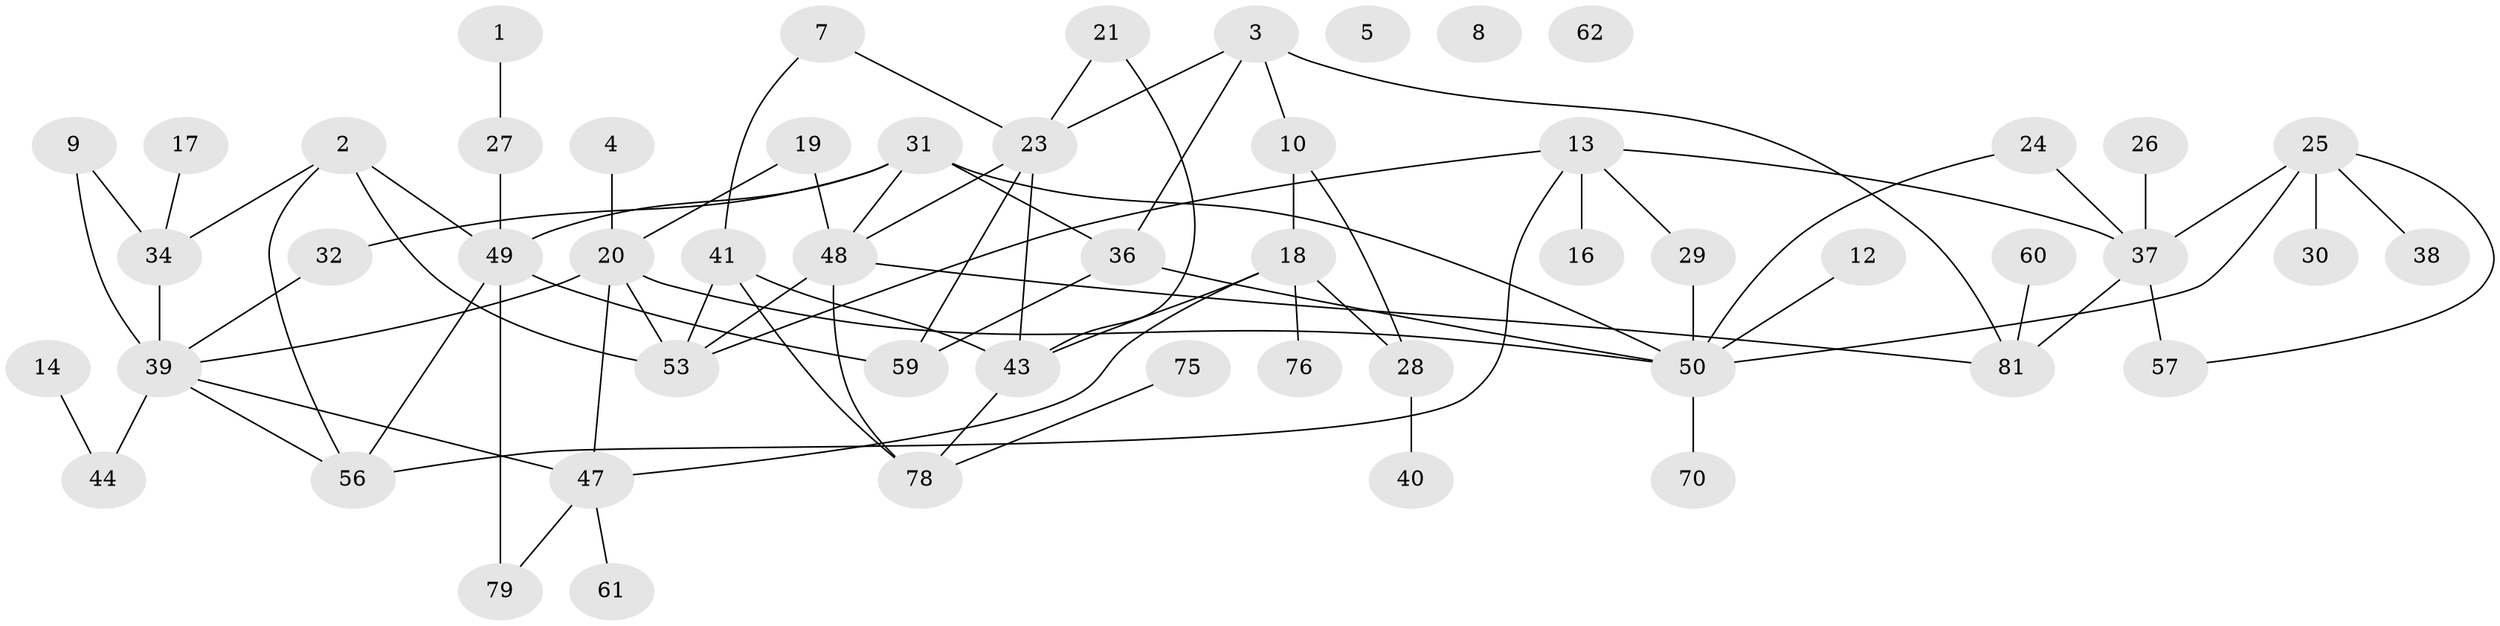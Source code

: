 // original degree distribution, {1: 0.2716049382716049, 4: 0.16049382716049382, 2: 0.2345679012345679, 0: 0.024691358024691357, 3: 0.19753086419753085, 6: 0.06172839506172839, 5: 0.037037037037037035, 7: 0.012345679012345678}
// Generated by graph-tools (version 1.1) at 2025/41/03/06/25 10:41:23]
// undirected, 54 vertices, 79 edges
graph export_dot {
graph [start="1"]
  node [color=gray90,style=filled];
  1;
  2;
  3 [super="+6"];
  4;
  5 [super="+11"];
  7 [super="+67"];
  8;
  9;
  10 [super="+51"];
  12;
  13 [super="+15"];
  14;
  16;
  17;
  18 [super="+35"];
  19;
  20 [super="+22"];
  21;
  23 [super="+46"];
  24 [super="+33"];
  25 [super="+68"];
  26;
  27 [super="+42"];
  28 [super="+65"];
  29 [super="+58"];
  30;
  31 [super="+66"];
  32;
  34 [super="+64"];
  36 [super="+52"];
  37 [super="+72"];
  38;
  39 [super="+45"];
  40;
  41 [super="+63"];
  43 [super="+73"];
  44;
  47 [super="+74"];
  48 [super="+55"];
  49 [super="+54"];
  50 [super="+77"];
  53 [super="+69"];
  56 [super="+80"];
  57 [super="+71"];
  59;
  60;
  61;
  62;
  70;
  75;
  76;
  78;
  79;
  81;
  1 -- 27;
  2 -- 53;
  2 -- 49;
  2 -- 34;
  2 -- 56;
  3 -- 36;
  3 -- 81;
  3 -- 23;
  3 -- 10;
  4 -- 20;
  7 -- 41;
  7 -- 23;
  9 -- 34;
  9 -- 39;
  10 -- 18;
  10 -- 28;
  12 -- 50;
  13 -- 16;
  13 -- 29;
  13 -- 53;
  13 -- 56;
  13 -- 37;
  14 -- 44;
  17 -- 34;
  18 -- 28;
  18 -- 76;
  18 -- 43;
  18 -- 47;
  19 -- 48;
  19 -- 20;
  20 -- 47;
  20 -- 53;
  20 -- 50;
  20 -- 39;
  21 -- 23;
  21 -- 43;
  23 -- 59;
  23 -- 48;
  23 -- 43;
  24 -- 50;
  24 -- 37;
  25 -- 30;
  25 -- 57;
  25 -- 50;
  25 -- 38;
  25 -- 37;
  26 -- 37;
  27 -- 49;
  28 -- 40;
  29 -- 50;
  31 -- 32;
  31 -- 49;
  31 -- 48;
  31 -- 50;
  31 -- 36;
  32 -- 39;
  34 -- 39;
  36 -- 50;
  36 -- 59;
  37 -- 81;
  37 -- 57;
  39 -- 44;
  39 -- 47;
  39 -- 56;
  41 -- 43;
  41 -- 53;
  41 -- 78;
  43 -- 78;
  47 -- 61;
  47 -- 79;
  48 -- 53;
  48 -- 81;
  48 -- 78;
  49 -- 79;
  49 -- 59;
  49 -- 56;
  50 -- 70;
  60 -- 81;
  75 -- 78;
}
